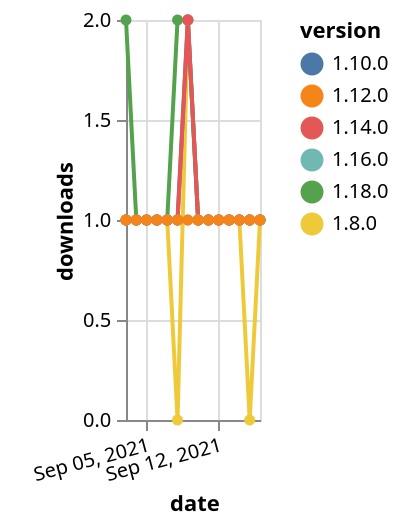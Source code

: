 {"$schema": "https://vega.github.io/schema/vega-lite/v5.json", "description": "A simple bar chart with embedded data.", "data": {"values": [{"date": "2021-09-03", "total": 121, "delta": 2, "version": "1.18.0"}, {"date": "2021-09-04", "total": 122, "delta": 1, "version": "1.18.0"}, {"date": "2021-09-05", "total": 123, "delta": 1, "version": "1.18.0"}, {"date": "2021-09-06", "total": 124, "delta": 1, "version": "1.18.0"}, {"date": "2021-09-07", "total": 125, "delta": 1, "version": "1.18.0"}, {"date": "2021-09-08", "total": 127, "delta": 2, "version": "1.18.0"}, {"date": "2021-09-09", "total": 129, "delta": 2, "version": "1.18.0"}, {"date": "2021-09-10", "total": 130, "delta": 1, "version": "1.18.0"}, {"date": "2021-09-11", "total": 131, "delta": 1, "version": "1.18.0"}, {"date": "2021-09-12", "total": 132, "delta": 1, "version": "1.18.0"}, {"date": "2021-09-13", "total": 133, "delta": 1, "version": "1.18.0"}, {"date": "2021-09-14", "total": 134, "delta": 1, "version": "1.18.0"}, {"date": "2021-09-15", "total": 135, "delta": 1, "version": "1.18.0"}, {"date": "2021-09-16", "total": 136, "delta": 1, "version": "1.18.0"}, {"date": "2021-09-03", "total": 238, "delta": 1, "version": "1.8.0"}, {"date": "2021-09-04", "total": 239, "delta": 1, "version": "1.8.0"}, {"date": "2021-09-05", "total": 240, "delta": 1, "version": "1.8.0"}, {"date": "2021-09-06", "total": 241, "delta": 1, "version": "1.8.0"}, {"date": "2021-09-07", "total": 242, "delta": 1, "version": "1.8.0"}, {"date": "2021-09-08", "total": 242, "delta": 0, "version": "1.8.0"}, {"date": "2021-09-09", "total": 244, "delta": 2, "version": "1.8.0"}, {"date": "2021-09-10", "total": 245, "delta": 1, "version": "1.8.0"}, {"date": "2021-09-11", "total": 246, "delta": 1, "version": "1.8.0"}, {"date": "2021-09-12", "total": 247, "delta": 1, "version": "1.8.0"}, {"date": "2021-09-13", "total": 248, "delta": 1, "version": "1.8.0"}, {"date": "2021-09-14", "total": 249, "delta": 1, "version": "1.8.0"}, {"date": "2021-09-15", "total": 249, "delta": 0, "version": "1.8.0"}, {"date": "2021-09-16", "total": 250, "delta": 1, "version": "1.8.0"}, {"date": "2021-09-03", "total": 289, "delta": 1, "version": "1.10.0"}, {"date": "2021-09-04", "total": 290, "delta": 1, "version": "1.10.0"}, {"date": "2021-09-05", "total": 291, "delta": 1, "version": "1.10.0"}, {"date": "2021-09-06", "total": 292, "delta": 1, "version": "1.10.0"}, {"date": "2021-09-07", "total": 293, "delta": 1, "version": "1.10.0"}, {"date": "2021-09-08", "total": 294, "delta": 1, "version": "1.10.0"}, {"date": "2021-09-09", "total": 296, "delta": 2, "version": "1.10.0"}, {"date": "2021-09-10", "total": 297, "delta": 1, "version": "1.10.0"}, {"date": "2021-09-11", "total": 298, "delta": 1, "version": "1.10.0"}, {"date": "2021-09-12", "total": 299, "delta": 1, "version": "1.10.0"}, {"date": "2021-09-13", "total": 300, "delta": 1, "version": "1.10.0"}, {"date": "2021-09-14", "total": 301, "delta": 1, "version": "1.10.0"}, {"date": "2021-09-15", "total": 302, "delta": 1, "version": "1.10.0"}, {"date": "2021-09-16", "total": 303, "delta": 1, "version": "1.10.0"}, {"date": "2021-09-03", "total": 172, "delta": 1, "version": "1.16.0"}, {"date": "2021-09-04", "total": 173, "delta": 1, "version": "1.16.0"}, {"date": "2021-09-05", "total": 174, "delta": 1, "version": "1.16.0"}, {"date": "2021-09-06", "total": 175, "delta": 1, "version": "1.16.0"}, {"date": "2021-09-07", "total": 176, "delta": 1, "version": "1.16.0"}, {"date": "2021-09-08", "total": 177, "delta": 1, "version": "1.16.0"}, {"date": "2021-09-09", "total": 178, "delta": 1, "version": "1.16.0"}, {"date": "2021-09-10", "total": 179, "delta": 1, "version": "1.16.0"}, {"date": "2021-09-11", "total": 180, "delta": 1, "version": "1.16.0"}, {"date": "2021-09-12", "total": 181, "delta": 1, "version": "1.16.0"}, {"date": "2021-09-13", "total": 182, "delta": 1, "version": "1.16.0"}, {"date": "2021-09-14", "total": 183, "delta": 1, "version": "1.16.0"}, {"date": "2021-09-15", "total": 184, "delta": 1, "version": "1.16.0"}, {"date": "2021-09-16", "total": 185, "delta": 1, "version": "1.16.0"}, {"date": "2021-09-03", "total": 149, "delta": 1, "version": "1.14.0"}, {"date": "2021-09-04", "total": 150, "delta": 1, "version": "1.14.0"}, {"date": "2021-09-05", "total": 151, "delta": 1, "version": "1.14.0"}, {"date": "2021-09-06", "total": 152, "delta": 1, "version": "1.14.0"}, {"date": "2021-09-07", "total": 153, "delta": 1, "version": "1.14.0"}, {"date": "2021-09-08", "total": 154, "delta": 1, "version": "1.14.0"}, {"date": "2021-09-09", "total": 156, "delta": 2, "version": "1.14.0"}, {"date": "2021-09-10", "total": 157, "delta": 1, "version": "1.14.0"}, {"date": "2021-09-11", "total": 158, "delta": 1, "version": "1.14.0"}, {"date": "2021-09-12", "total": 159, "delta": 1, "version": "1.14.0"}, {"date": "2021-09-13", "total": 160, "delta": 1, "version": "1.14.0"}, {"date": "2021-09-14", "total": 161, "delta": 1, "version": "1.14.0"}, {"date": "2021-09-15", "total": 162, "delta": 1, "version": "1.14.0"}, {"date": "2021-09-16", "total": 163, "delta": 1, "version": "1.14.0"}, {"date": "2021-09-03", "total": 176, "delta": 1, "version": "1.12.0"}, {"date": "2021-09-04", "total": 177, "delta": 1, "version": "1.12.0"}, {"date": "2021-09-05", "total": 178, "delta": 1, "version": "1.12.0"}, {"date": "2021-09-06", "total": 179, "delta": 1, "version": "1.12.0"}, {"date": "2021-09-07", "total": 180, "delta": 1, "version": "1.12.0"}, {"date": "2021-09-08", "total": 181, "delta": 1, "version": "1.12.0"}, {"date": "2021-09-09", "total": 182, "delta": 1, "version": "1.12.0"}, {"date": "2021-09-10", "total": 183, "delta": 1, "version": "1.12.0"}, {"date": "2021-09-11", "total": 184, "delta": 1, "version": "1.12.0"}, {"date": "2021-09-12", "total": 185, "delta": 1, "version": "1.12.0"}, {"date": "2021-09-13", "total": 186, "delta": 1, "version": "1.12.0"}, {"date": "2021-09-14", "total": 187, "delta": 1, "version": "1.12.0"}, {"date": "2021-09-15", "total": 188, "delta": 1, "version": "1.12.0"}, {"date": "2021-09-16", "total": 189, "delta": 1, "version": "1.12.0"}]}, "width": "container", "mark": {"type": "line", "point": {"filled": true}}, "encoding": {"x": {"field": "date", "type": "temporal", "timeUnit": "yearmonthdate", "title": "date", "axis": {"labelAngle": -15}}, "y": {"field": "delta", "type": "quantitative", "title": "downloads"}, "color": {"field": "version", "type": "nominal"}, "tooltip": {"field": "delta"}}}